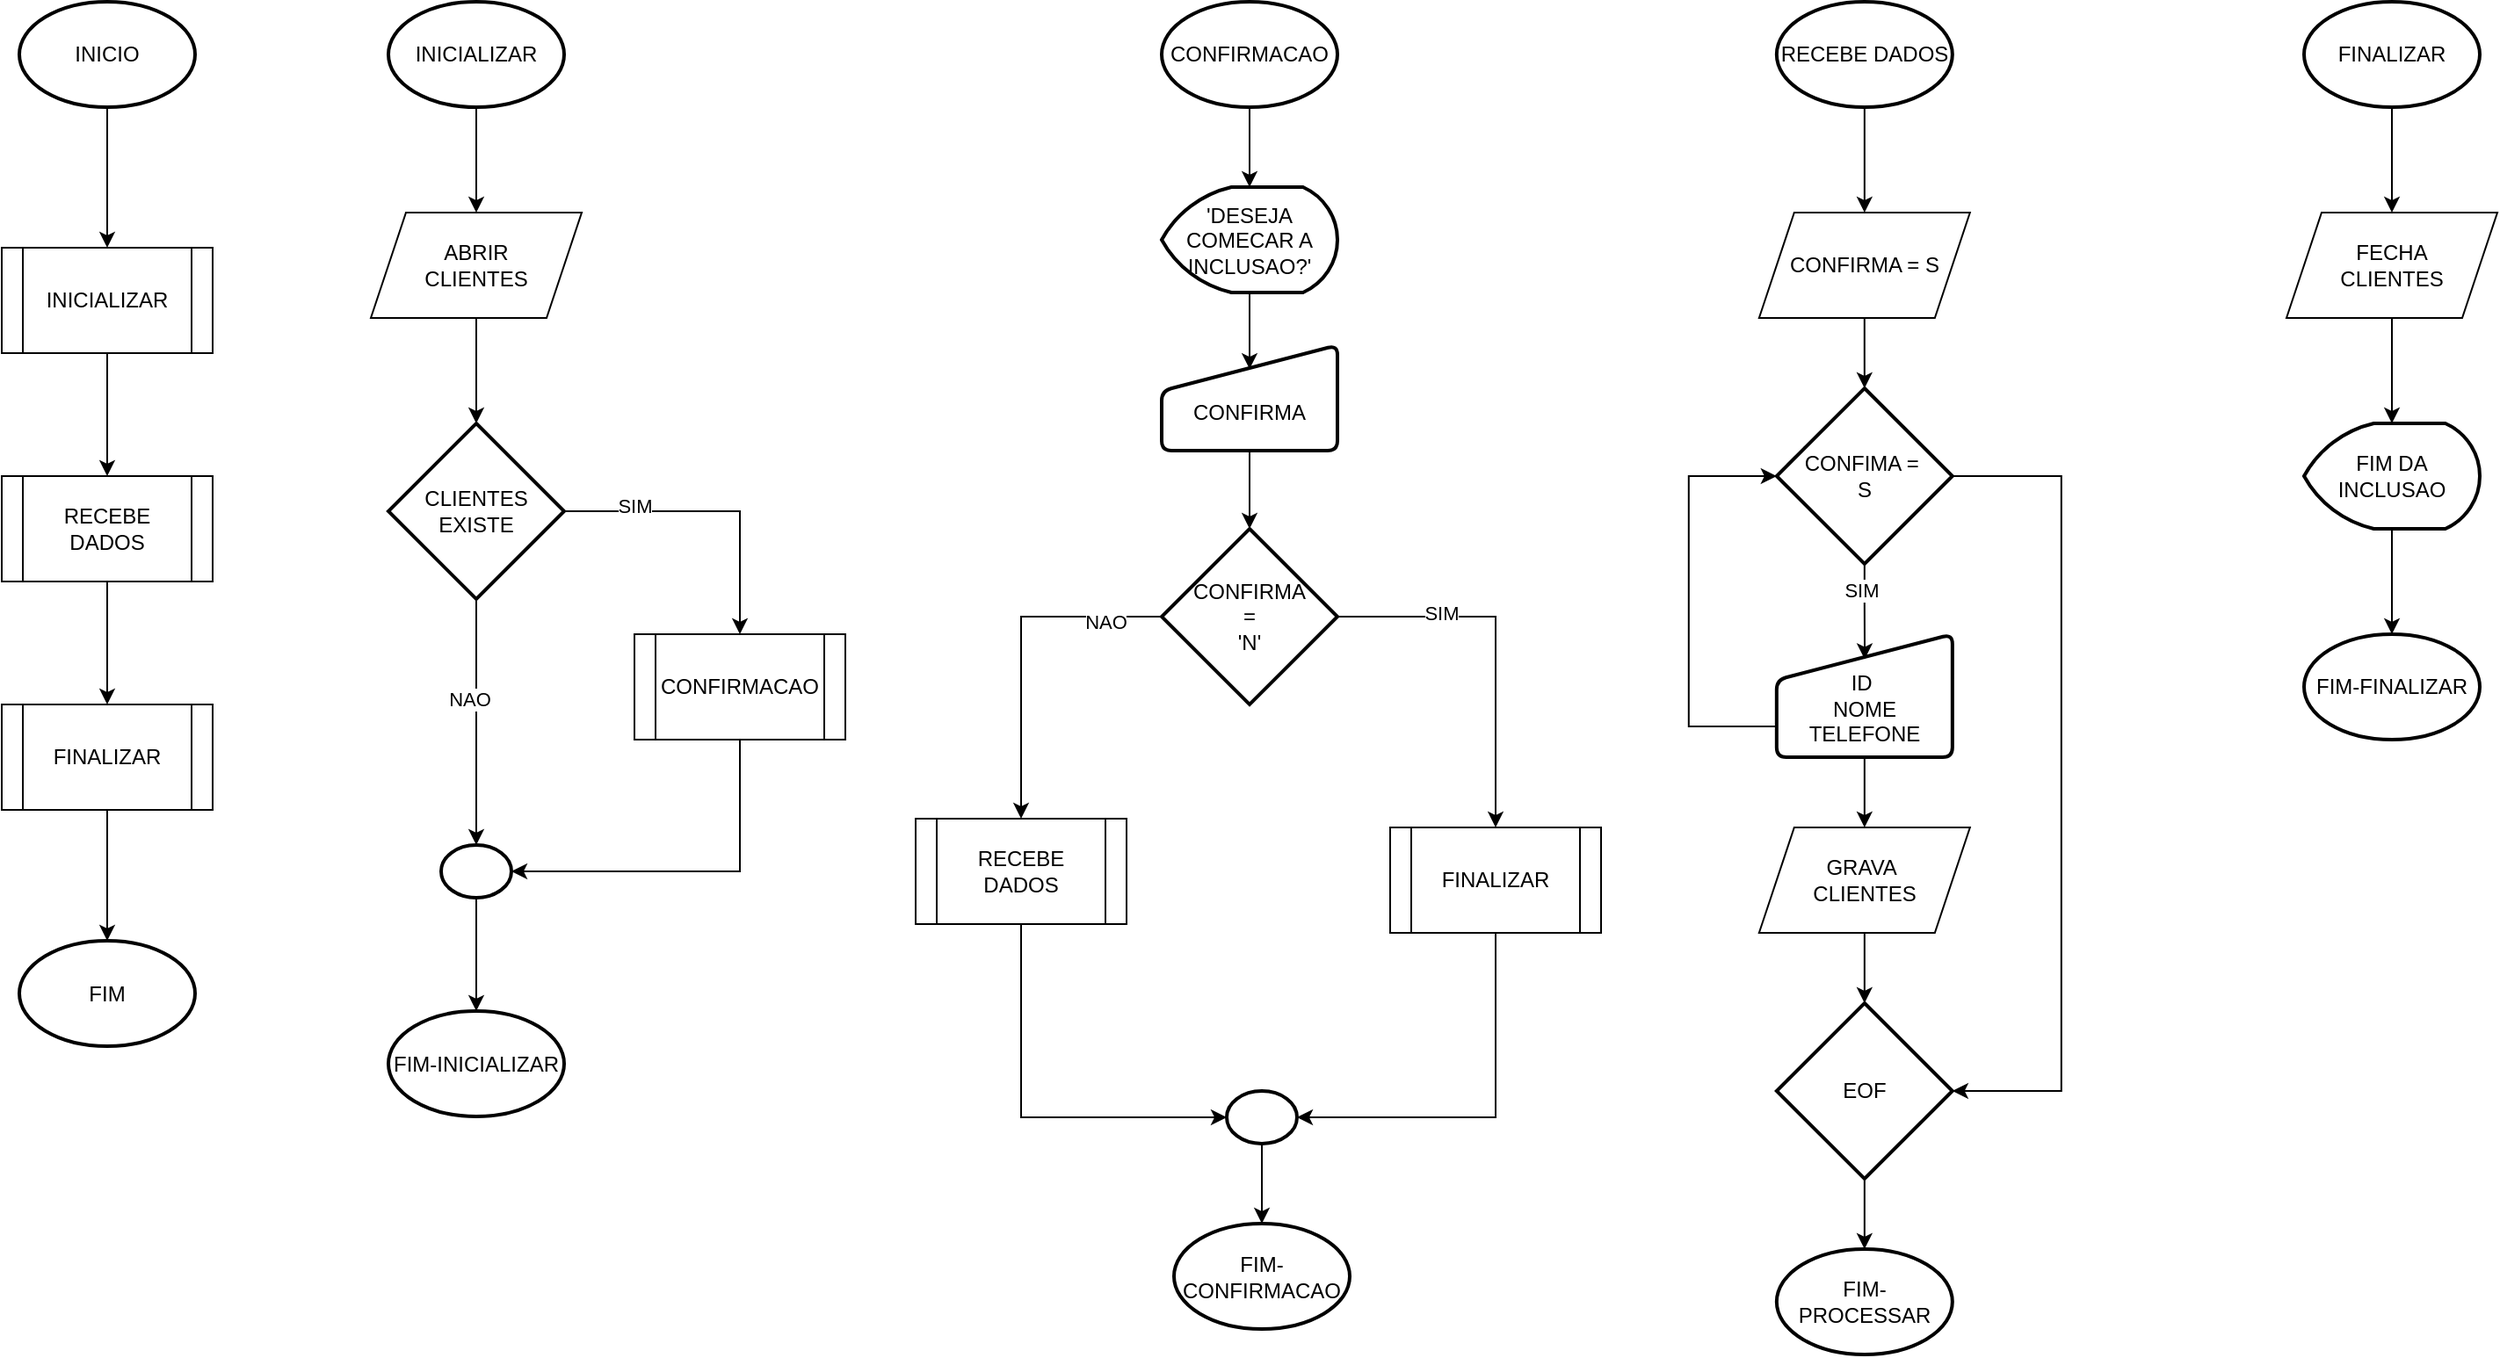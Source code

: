 <mxfile version="24.5.3" type="device">
  <diagram name="INICIO" id="AJKGs0H5jaEBJNWUXNJK">
    <mxGraphModel dx="1615" dy="968" grid="1" gridSize="10" guides="1" tooltips="1" connect="1" arrows="1" fold="1" page="1" pageScale="1" pageWidth="827" pageHeight="1169" math="0" shadow="0">
      <root>
        <mxCell id="0" />
        <mxCell id="1" parent="0" />
        <mxCell id="dzq4_ewhvzZDhONbf8a_-1" value="" style="edgeStyle=orthogonalEdgeStyle;rounded=0;orthogonalLoop=1;jettySize=auto;html=1;" parent="1" source="dzq4_ewhvzZDhONbf8a_-2" target="dzq4_ewhvzZDhONbf8a_-8" edge="1">
          <mxGeometry relative="1" as="geometry" />
        </mxCell>
        <mxCell id="dzq4_ewhvzZDhONbf8a_-2" value="INICIO" style="strokeWidth=2;html=1;shape=mxgraph.flowchart.start_1;whiteSpace=wrap;" parent="1" vertex="1">
          <mxGeometry x="60" y="40" width="100" height="60" as="geometry" />
        </mxCell>
        <mxCell id="dzq4_ewhvzZDhONbf8a_-3" value="" style="edgeStyle=orthogonalEdgeStyle;rounded=0;orthogonalLoop=1;jettySize=auto;html=1;" parent="1" source="dzq4_ewhvzZDhONbf8a_-4" target="dzq4_ewhvzZDhONbf8a_-9" edge="1">
          <mxGeometry relative="1" as="geometry" />
        </mxCell>
        <UserObject label="FINALIZAR" link="data:page/id,KR0NSS9JxGDY5RtCH2l3" id="dzq4_ewhvzZDhONbf8a_-4">
          <mxCell style="shape=process;whiteSpace=wrap;html=1;backgroundOutline=1;" parent="1" vertex="1">
            <mxGeometry x="50" y="440" width="120" height="60" as="geometry" />
          </mxCell>
        </UserObject>
        <mxCell id="dzq4_ewhvzZDhONbf8a_-5" value="" style="edgeStyle=orthogonalEdgeStyle;rounded=0;orthogonalLoop=1;jettySize=auto;html=1;" parent="1" source="dzq4_ewhvzZDhONbf8a_-6" target="dzq4_ewhvzZDhONbf8a_-4" edge="1">
          <mxGeometry relative="1" as="geometry" />
        </mxCell>
        <UserObject label="RECEBE DADOS" link="data:page/id,odhMbnixUBm7R6ZUtb6z" id="dzq4_ewhvzZDhONbf8a_-6">
          <mxCell style="shape=process;whiteSpace=wrap;html=1;backgroundOutline=1;" parent="1" vertex="1">
            <mxGeometry x="50" y="310" width="120" height="60" as="geometry" />
          </mxCell>
        </UserObject>
        <mxCell id="dzq4_ewhvzZDhONbf8a_-7" value="" style="edgeStyle=orthogonalEdgeStyle;rounded=0;orthogonalLoop=1;jettySize=auto;html=1;" parent="1" source="dzq4_ewhvzZDhONbf8a_-8" target="dzq4_ewhvzZDhONbf8a_-6" edge="1">
          <mxGeometry relative="1" as="geometry" />
        </mxCell>
        <UserObject label="INICIALIZAR" link="data:page/id,xqTfQeNuVY8HQoTKcTOq" id="dzq4_ewhvzZDhONbf8a_-8">
          <mxCell style="shape=process;whiteSpace=wrap;html=1;backgroundOutline=1;" parent="1" vertex="1">
            <mxGeometry x="50" y="180" width="120" height="60" as="geometry" />
          </mxCell>
        </UserObject>
        <mxCell id="dzq4_ewhvzZDhONbf8a_-9" value="FIM" style="strokeWidth=2;html=1;shape=mxgraph.flowchart.start_1;whiteSpace=wrap;" parent="1" vertex="1">
          <mxGeometry x="60" y="574.5" width="100" height="60" as="geometry" />
        </mxCell>
        <mxCell id="u8AWKHy5IZa9UpSe022E-1" value="" style="edgeStyle=orthogonalEdgeStyle;rounded=0;orthogonalLoop=1;jettySize=auto;html=1;" edge="1" parent="1" source="u8AWKHy5IZa9UpSe022E-2" target="u8AWKHy5IZa9UpSe022E-4">
          <mxGeometry relative="1" as="geometry" />
        </mxCell>
        <mxCell id="u8AWKHy5IZa9UpSe022E-2" value="INICIALIZAR" style="strokeWidth=2;html=1;shape=mxgraph.flowchart.start_1;whiteSpace=wrap;" vertex="1" parent="1">
          <mxGeometry x="270" y="40" width="100" height="60" as="geometry" />
        </mxCell>
        <mxCell id="u8AWKHy5IZa9UpSe022E-3" value="" style="edgeStyle=orthogonalEdgeStyle;rounded=0;orthogonalLoop=1;jettySize=auto;html=1;" edge="1" parent="1" source="u8AWKHy5IZa9UpSe022E-4" target="u8AWKHy5IZa9UpSe022E-7">
          <mxGeometry relative="1" as="geometry" />
        </mxCell>
        <mxCell id="u8AWKHy5IZa9UpSe022E-4" value="ABRIR&lt;div&gt;CLIENTES&lt;/div&gt;" style="shape=parallelogram;perimeter=parallelogramPerimeter;whiteSpace=wrap;html=1;fixedSize=1;" vertex="1" parent="1">
          <mxGeometry x="260" y="160" width="120" height="60" as="geometry" />
        </mxCell>
        <mxCell id="u8AWKHy5IZa9UpSe022E-5" style="edgeStyle=orthogonalEdgeStyle;rounded=0;orthogonalLoop=1;jettySize=auto;html=1;exitX=1;exitY=0.5;exitDx=0;exitDy=0;exitPerimeter=0;entryX=0.5;entryY=0;entryDx=0;entryDy=0;" edge="1" parent="1" source="u8AWKHy5IZa9UpSe022E-7" target="u8AWKHy5IZa9UpSe022E-8">
          <mxGeometry relative="1" as="geometry" />
        </mxCell>
        <mxCell id="u8AWKHy5IZa9UpSe022E-6" value="SIM" style="edgeLabel;html=1;align=center;verticalAlign=middle;resizable=0;points=[];" vertex="1" connectable="0" parent="u8AWKHy5IZa9UpSe022E-5">
          <mxGeometry x="-0.532" y="3" relative="1" as="geometry">
            <mxPoint as="offset" />
          </mxGeometry>
        </mxCell>
        <mxCell id="u8AWKHy5IZa9UpSe022E-7" value="CLIENTES&lt;div&gt;EXISTE&lt;/div&gt;" style="strokeWidth=2;html=1;shape=mxgraph.flowchart.decision;whiteSpace=wrap;" vertex="1" parent="1">
          <mxGeometry x="270" y="280" width="100" height="100" as="geometry" />
        </mxCell>
        <UserObject label="CONFIRMACAO" link="data:page/id,yoTWPt-JqMXzZYgxryUs" id="u8AWKHy5IZa9UpSe022E-8">
          <mxCell style="shape=process;whiteSpace=wrap;html=1;backgroundOutline=1;" vertex="1" parent="1">
            <mxGeometry x="410" y="400" width="120" height="60" as="geometry" />
          </mxCell>
        </UserObject>
        <mxCell id="u8AWKHy5IZa9UpSe022E-9" value="" style="edgeStyle=orthogonalEdgeStyle;rounded=0;orthogonalLoop=1;jettySize=auto;html=1;" edge="1" parent="1" source="u8AWKHy5IZa9UpSe022E-10" target="u8AWKHy5IZa9UpSe022E-14">
          <mxGeometry relative="1" as="geometry" />
        </mxCell>
        <mxCell id="u8AWKHy5IZa9UpSe022E-10" value="" style="strokeWidth=2;html=1;shape=mxgraph.flowchart.start_2;whiteSpace=wrap;" vertex="1" parent="1">
          <mxGeometry x="300" y="520" width="40" height="30" as="geometry" />
        </mxCell>
        <mxCell id="u8AWKHy5IZa9UpSe022E-11" style="edgeStyle=orthogonalEdgeStyle;rounded=0;orthogonalLoop=1;jettySize=auto;html=1;exitX=0.5;exitY=1;exitDx=0;exitDy=0;exitPerimeter=0;entryX=0.5;entryY=0;entryDx=0;entryDy=0;entryPerimeter=0;" edge="1" parent="1" source="u8AWKHy5IZa9UpSe022E-7" target="u8AWKHy5IZa9UpSe022E-10">
          <mxGeometry relative="1" as="geometry" />
        </mxCell>
        <mxCell id="u8AWKHy5IZa9UpSe022E-12" value="NAO" style="edgeLabel;html=1;align=center;verticalAlign=middle;resizable=0;points=[];" vertex="1" connectable="0" parent="u8AWKHy5IZa9UpSe022E-11">
          <mxGeometry x="-0.189" y="-4" relative="1" as="geometry">
            <mxPoint as="offset" />
          </mxGeometry>
        </mxCell>
        <mxCell id="u8AWKHy5IZa9UpSe022E-13" style="edgeStyle=orthogonalEdgeStyle;rounded=0;orthogonalLoop=1;jettySize=auto;html=1;exitX=0.5;exitY=1;exitDx=0;exitDy=0;entryX=1;entryY=0.5;entryDx=0;entryDy=0;entryPerimeter=0;" edge="1" parent="1" source="u8AWKHy5IZa9UpSe022E-8" target="u8AWKHy5IZa9UpSe022E-10">
          <mxGeometry relative="1" as="geometry" />
        </mxCell>
        <mxCell id="u8AWKHy5IZa9UpSe022E-14" value="FIM-INICIALIZAR" style="strokeWidth=2;html=1;shape=mxgraph.flowchart.start_1;whiteSpace=wrap;" vertex="1" parent="1">
          <mxGeometry x="270" y="614.5" width="100" height="60" as="geometry" />
        </mxCell>
        <mxCell id="TSwr91WzZ50RDsLnqKyU-1" value="" style="edgeStyle=orthogonalEdgeStyle;rounded=0;orthogonalLoop=1;jettySize=auto;html=1;" edge="1" parent="1" source="TSwr91WzZ50RDsLnqKyU-2" target="TSwr91WzZ50RDsLnqKyU-11">
          <mxGeometry relative="1" as="geometry" />
        </mxCell>
        <mxCell id="TSwr91WzZ50RDsLnqKyU-2" value="CONFIRMACAO" style="strokeWidth=2;html=1;shape=mxgraph.flowchart.start_1;whiteSpace=wrap;" vertex="1" parent="1">
          <mxGeometry x="710" y="40" width="100" height="60" as="geometry" />
        </mxCell>
        <mxCell id="TSwr91WzZ50RDsLnqKyU-3" value="FIM-CONFIRMACAO" style="strokeWidth=2;html=1;shape=mxgraph.flowchart.start_1;whiteSpace=wrap;" vertex="1" parent="1">
          <mxGeometry x="717" y="735.5" width="100" height="60" as="geometry" />
        </mxCell>
        <mxCell id="TSwr91WzZ50RDsLnqKyU-4" style="edgeStyle=orthogonalEdgeStyle;rounded=0;orthogonalLoop=1;jettySize=auto;html=1;exitX=1;exitY=0.5;exitDx=0;exitDy=0;exitPerimeter=0;entryX=0.5;entryY=0;entryDx=0;entryDy=0;" edge="1" parent="1" source="TSwr91WzZ50RDsLnqKyU-8" target="TSwr91WzZ50RDsLnqKyU-9">
          <mxGeometry relative="1" as="geometry" />
        </mxCell>
        <mxCell id="TSwr91WzZ50RDsLnqKyU-5" value="SIM" style="edgeLabel;html=1;align=center;verticalAlign=middle;resizable=0;points=[];" vertex="1" connectable="0" parent="TSwr91WzZ50RDsLnqKyU-4">
          <mxGeometry x="-0.445" y="2" relative="1" as="geometry">
            <mxPoint as="offset" />
          </mxGeometry>
        </mxCell>
        <mxCell id="TSwr91WzZ50RDsLnqKyU-6" style="edgeStyle=orthogonalEdgeStyle;rounded=0;orthogonalLoop=1;jettySize=auto;html=1;exitX=0;exitY=0.5;exitDx=0;exitDy=0;exitPerimeter=0;entryX=0.5;entryY=0;entryDx=0;entryDy=0;" edge="1" parent="1" source="TSwr91WzZ50RDsLnqKyU-8" target="TSwr91WzZ50RDsLnqKyU-14">
          <mxGeometry relative="1" as="geometry" />
        </mxCell>
        <mxCell id="TSwr91WzZ50RDsLnqKyU-7" value="NAO" style="edgeLabel;html=1;align=center;verticalAlign=middle;resizable=0;points=[];" vertex="1" connectable="0" parent="TSwr91WzZ50RDsLnqKyU-6">
          <mxGeometry x="-0.669" y="3" relative="1" as="geometry">
            <mxPoint as="offset" />
          </mxGeometry>
        </mxCell>
        <mxCell id="TSwr91WzZ50RDsLnqKyU-8" value="CONFIRMA&lt;div&gt;=&lt;/div&gt;&lt;div&gt;&#39;N&#39;&lt;/div&gt;" style="strokeWidth=2;html=1;shape=mxgraph.flowchart.decision;whiteSpace=wrap;" vertex="1" parent="1">
          <mxGeometry x="710" y="340" width="100" height="100" as="geometry" />
        </mxCell>
        <UserObject label="FINALIZAR" link="data:page/id,KR0NSS9JxGDY5RtCH2l3" id="TSwr91WzZ50RDsLnqKyU-9">
          <mxCell style="shape=process;whiteSpace=wrap;html=1;backgroundOutline=1;" vertex="1" parent="1">
            <mxGeometry x="840" y="510" width="120" height="60" as="geometry" />
          </mxCell>
        </UserObject>
        <mxCell id="TSwr91WzZ50RDsLnqKyU-10" value="" style="edgeStyle=orthogonalEdgeStyle;rounded=0;orthogonalLoop=1;jettySize=auto;html=1;entryX=0.5;entryY=0.226;entryDx=0;entryDy=0;entryPerimeter=0;" edge="1" parent="1" source="TSwr91WzZ50RDsLnqKyU-11" target="TSwr91WzZ50RDsLnqKyU-13">
          <mxGeometry relative="1" as="geometry" />
        </mxCell>
        <mxCell id="TSwr91WzZ50RDsLnqKyU-11" value="&#39;DESEJA COMECAR A INCLUSAO?&#39;" style="strokeWidth=2;html=1;shape=mxgraph.flowchart.display;whiteSpace=wrap;" vertex="1" parent="1">
          <mxGeometry x="710" y="145.5" width="100" height="60" as="geometry" />
        </mxCell>
        <mxCell id="TSwr91WzZ50RDsLnqKyU-12" value="" style="edgeStyle=orthogonalEdgeStyle;rounded=0;orthogonalLoop=1;jettySize=auto;html=1;" edge="1" parent="1" source="TSwr91WzZ50RDsLnqKyU-13" target="TSwr91WzZ50RDsLnqKyU-8">
          <mxGeometry relative="1" as="geometry" />
        </mxCell>
        <mxCell id="TSwr91WzZ50RDsLnqKyU-13" value="&lt;div&gt;&lt;br&gt;&lt;/div&gt;CONFIRMA" style="html=1;strokeWidth=2;shape=manualInput;whiteSpace=wrap;rounded=1;size=26;arcSize=11;" vertex="1" parent="1">
          <mxGeometry x="710" y="235.5" width="100" height="60" as="geometry" />
        </mxCell>
        <UserObject label="RECEBE DADOS" link="data:page/id,odhMbnixUBm7R6ZUtb6z" id="TSwr91WzZ50RDsLnqKyU-14">
          <mxCell style="shape=process;whiteSpace=wrap;html=1;backgroundOutline=1;" vertex="1" parent="1">
            <mxGeometry x="570" y="505" width="120" height="60" as="geometry" />
          </mxCell>
        </UserObject>
        <mxCell id="TSwr91WzZ50RDsLnqKyU-15" value="" style="edgeStyle=orthogonalEdgeStyle;rounded=0;orthogonalLoop=1;jettySize=auto;html=1;" edge="1" parent="1" source="TSwr91WzZ50RDsLnqKyU-16" target="TSwr91WzZ50RDsLnqKyU-3">
          <mxGeometry relative="1" as="geometry" />
        </mxCell>
        <mxCell id="TSwr91WzZ50RDsLnqKyU-16" value="" style="strokeWidth=2;html=1;shape=mxgraph.flowchart.start_2;whiteSpace=wrap;" vertex="1" parent="1">
          <mxGeometry x="747" y="660" width="40" height="30" as="geometry" />
        </mxCell>
        <mxCell id="TSwr91WzZ50RDsLnqKyU-17" style="edgeStyle=orthogonalEdgeStyle;rounded=0;orthogonalLoop=1;jettySize=auto;html=1;exitX=0.5;exitY=1;exitDx=0;exitDy=0;entryX=0;entryY=0.5;entryDx=0;entryDy=0;entryPerimeter=0;" edge="1" parent="1" source="TSwr91WzZ50RDsLnqKyU-14" target="TSwr91WzZ50RDsLnqKyU-16">
          <mxGeometry relative="1" as="geometry" />
        </mxCell>
        <mxCell id="TSwr91WzZ50RDsLnqKyU-18" style="edgeStyle=orthogonalEdgeStyle;rounded=0;orthogonalLoop=1;jettySize=auto;html=1;exitX=0.5;exitY=1;exitDx=0;exitDy=0;entryX=1;entryY=0.5;entryDx=0;entryDy=0;entryPerimeter=0;" edge="1" parent="1" source="TSwr91WzZ50RDsLnqKyU-9" target="TSwr91WzZ50RDsLnqKyU-16">
          <mxGeometry relative="1" as="geometry" />
        </mxCell>
        <mxCell id="4szPgjTXianpyixWr0kp-1" value="" style="edgeStyle=orthogonalEdgeStyle;rounded=0;orthogonalLoop=1;jettySize=auto;html=1;" edge="1" parent="1" source="4szPgjTXianpyixWr0kp-2" target="4szPgjTXianpyixWr0kp-4">
          <mxGeometry relative="1" as="geometry" />
        </mxCell>
        <mxCell id="4szPgjTXianpyixWr0kp-2" value="RECEBE DADOS" style="strokeWidth=2;html=1;shape=mxgraph.flowchart.start_1;whiteSpace=wrap;" vertex="1" parent="1">
          <mxGeometry x="1059.92" y="40" width="100" height="60" as="geometry" />
        </mxCell>
        <mxCell id="4szPgjTXianpyixWr0kp-3" value="FIM-PROCESSAR" style="strokeWidth=2;html=1;shape=mxgraph.flowchart.start_1;whiteSpace=wrap;" vertex="1" parent="1">
          <mxGeometry x="1059.92" y="750" width="100" height="60" as="geometry" />
        </mxCell>
        <mxCell id="4szPgjTXianpyixWr0kp-4" value="&lt;div&gt;CONFIRMA = S&lt;/div&gt;" style="shape=parallelogram;perimeter=parallelogramPerimeter;whiteSpace=wrap;html=1;fixedSize=1;" vertex="1" parent="1">
          <mxGeometry x="1049.92" y="160" width="120" height="60" as="geometry" />
        </mxCell>
        <mxCell id="4szPgjTXianpyixWr0kp-5" value="" style="edgeStyle=orthogonalEdgeStyle;rounded=0;orthogonalLoop=1;jettySize=auto;html=1;" edge="1" parent="1" source="4szPgjTXianpyixWr0kp-6" target="4szPgjTXianpyixWr0kp-15">
          <mxGeometry relative="1" as="geometry" />
        </mxCell>
        <mxCell id="4szPgjTXianpyixWr0kp-6" value="GRAVA&amp;nbsp;&lt;div&gt;CLIENTES&lt;/div&gt;" style="shape=parallelogram;perimeter=parallelogramPerimeter;whiteSpace=wrap;html=1;fixedSize=1;" vertex="1" parent="1">
          <mxGeometry x="1049.92" y="510" width="120" height="60" as="geometry" />
        </mxCell>
        <mxCell id="4szPgjTXianpyixWr0kp-7" value="" style="edgeStyle=orthogonalEdgeStyle;rounded=0;orthogonalLoop=1;jettySize=auto;html=1;" edge="1" parent="1" source="4szPgjTXianpyixWr0kp-4">
          <mxGeometry relative="1" as="geometry">
            <mxPoint x="1109.92" y="220" as="sourcePoint" />
            <mxPoint x="1109.92" y="260" as="targetPoint" />
          </mxGeometry>
        </mxCell>
        <mxCell id="4szPgjTXianpyixWr0kp-8" value="" style="edgeStyle=orthogonalEdgeStyle;rounded=0;orthogonalLoop=1;jettySize=auto;html=1;" edge="1" parent="1" source="4szPgjTXianpyixWr0kp-9" target="4szPgjTXianpyixWr0kp-6">
          <mxGeometry relative="1" as="geometry" />
        </mxCell>
        <mxCell id="4szPgjTXianpyixWr0kp-9" value="&lt;div&gt;&lt;br&gt;&lt;/div&gt;ID&amp;nbsp;&lt;div&gt;NOME&lt;/div&gt;&lt;div&gt;TELEFONE&lt;/div&gt;" style="html=1;strokeWidth=2;shape=manualInput;whiteSpace=wrap;rounded=1;size=26;arcSize=11;" vertex="1" parent="1">
          <mxGeometry x="1059.92" y="400" width="100" height="70" as="geometry" />
        </mxCell>
        <mxCell id="4szPgjTXianpyixWr0kp-10" style="edgeStyle=orthogonalEdgeStyle;rounded=0;orthogonalLoop=1;jettySize=auto;html=1;exitX=0.5;exitY=1;exitDx=0;exitDy=0;exitPerimeter=0;entryX=0.501;entryY=0.203;entryDx=0;entryDy=0;entryPerimeter=0;" edge="1" parent="1" source="4szPgjTXianpyixWr0kp-12" target="4szPgjTXianpyixWr0kp-9">
          <mxGeometry relative="1" as="geometry" />
        </mxCell>
        <mxCell id="4szPgjTXianpyixWr0kp-11" value="SIM" style="edgeLabel;html=1;align=center;verticalAlign=middle;resizable=0;points=[];" vertex="1" connectable="0" parent="4szPgjTXianpyixWr0kp-10">
          <mxGeometry x="-0.264" y="-1" relative="1" as="geometry">
            <mxPoint x="-1" y="-5" as="offset" />
          </mxGeometry>
        </mxCell>
        <mxCell id="4szPgjTXianpyixWr0kp-12" value="CONFIMA =&amp;nbsp;&lt;div&gt;S&lt;/div&gt;" style="strokeWidth=2;html=1;shape=mxgraph.flowchart.decision;whiteSpace=wrap;" vertex="1" parent="1">
          <mxGeometry x="1059.92" y="260" width="100" height="100" as="geometry" />
        </mxCell>
        <mxCell id="4szPgjTXianpyixWr0kp-13" style="edgeStyle=orthogonalEdgeStyle;rounded=0;orthogonalLoop=1;jettySize=auto;html=1;exitX=0;exitY=0.75;exitDx=0;exitDy=0;entryX=0;entryY=0.5;entryDx=0;entryDy=0;entryPerimeter=0;" edge="1" parent="1" source="4szPgjTXianpyixWr0kp-9" target="4szPgjTXianpyixWr0kp-12">
          <mxGeometry relative="1" as="geometry">
            <Array as="points">
              <mxPoint x="1009.92" y="452" />
              <mxPoint x="1009.92" y="310" />
            </Array>
          </mxGeometry>
        </mxCell>
        <mxCell id="4szPgjTXianpyixWr0kp-14" value="" style="edgeStyle=orthogonalEdgeStyle;rounded=0;orthogonalLoop=1;jettySize=auto;html=1;" edge="1" parent="1" source="4szPgjTXianpyixWr0kp-15" target="4szPgjTXianpyixWr0kp-3">
          <mxGeometry relative="1" as="geometry" />
        </mxCell>
        <mxCell id="4szPgjTXianpyixWr0kp-15" value="EOF" style="strokeWidth=2;html=1;shape=mxgraph.flowchart.decision;whiteSpace=wrap;" vertex="1" parent="1">
          <mxGeometry x="1059.92" y="610" width="100" height="100" as="geometry" />
        </mxCell>
        <mxCell id="4szPgjTXianpyixWr0kp-16" style="edgeStyle=orthogonalEdgeStyle;rounded=0;orthogonalLoop=1;jettySize=auto;html=1;entryX=1;entryY=0.5;entryDx=0;entryDy=0;entryPerimeter=0;" edge="1" parent="1" source="4szPgjTXianpyixWr0kp-12" target="4szPgjTXianpyixWr0kp-15">
          <mxGeometry relative="1" as="geometry">
            <Array as="points">
              <mxPoint x="1221.92" y="310" />
              <mxPoint x="1221.92" y="660" />
            </Array>
          </mxGeometry>
        </mxCell>
        <mxCell id="jmScOLeauEQIf41rYLUU-1" value="" style="edgeStyle=orthogonalEdgeStyle;rounded=0;orthogonalLoop=1;jettySize=auto;html=1;" edge="1" parent="1" source="jmScOLeauEQIf41rYLUU-2">
          <mxGeometry relative="1" as="geometry">
            <mxPoint x="1410" y="160" as="targetPoint" />
          </mxGeometry>
        </mxCell>
        <mxCell id="jmScOLeauEQIf41rYLUU-2" value="FINALIZAR" style="strokeWidth=2;html=1;shape=mxgraph.flowchart.start_1;whiteSpace=wrap;" vertex="1" parent="1">
          <mxGeometry x="1360" y="40" width="100" height="60" as="geometry" />
        </mxCell>
        <mxCell id="jmScOLeauEQIf41rYLUU-3" value="" style="edgeStyle=orthogonalEdgeStyle;rounded=0;orthogonalLoop=1;jettySize=auto;html=1;" edge="1" parent="1" source="jmScOLeauEQIf41rYLUU-4" target="jmScOLeauEQIf41rYLUU-7">
          <mxGeometry relative="1" as="geometry" />
        </mxCell>
        <mxCell id="jmScOLeauEQIf41rYLUU-4" value="FECHA&lt;div&gt;CLIENTES&lt;/div&gt;" style="shape=parallelogram;perimeter=parallelogramPerimeter;whiteSpace=wrap;html=1;fixedSize=1;" vertex="1" parent="1">
          <mxGeometry x="1350" y="160" width="120" height="60" as="geometry" />
        </mxCell>
        <mxCell id="jmScOLeauEQIf41rYLUU-5" value="FIM-FINALIZAR" style="strokeWidth=2;html=1;shape=mxgraph.flowchart.start_1;whiteSpace=wrap;" vertex="1" parent="1">
          <mxGeometry x="1360" y="400" width="100" height="60" as="geometry" />
        </mxCell>
        <mxCell id="jmScOLeauEQIf41rYLUU-6" value="" style="edgeStyle=orthogonalEdgeStyle;rounded=0;orthogonalLoop=1;jettySize=auto;html=1;" edge="1" parent="1" source="jmScOLeauEQIf41rYLUU-7" target="jmScOLeauEQIf41rYLUU-5">
          <mxGeometry relative="1" as="geometry" />
        </mxCell>
        <mxCell id="jmScOLeauEQIf41rYLUU-7" value="FIM DA INCLUSAO" style="strokeWidth=2;html=1;shape=mxgraph.flowchart.display;whiteSpace=wrap;" vertex="1" parent="1">
          <mxGeometry x="1360" y="280" width="100" height="60" as="geometry" />
        </mxCell>
      </root>
    </mxGraphModel>
  </diagram>
</mxfile>
